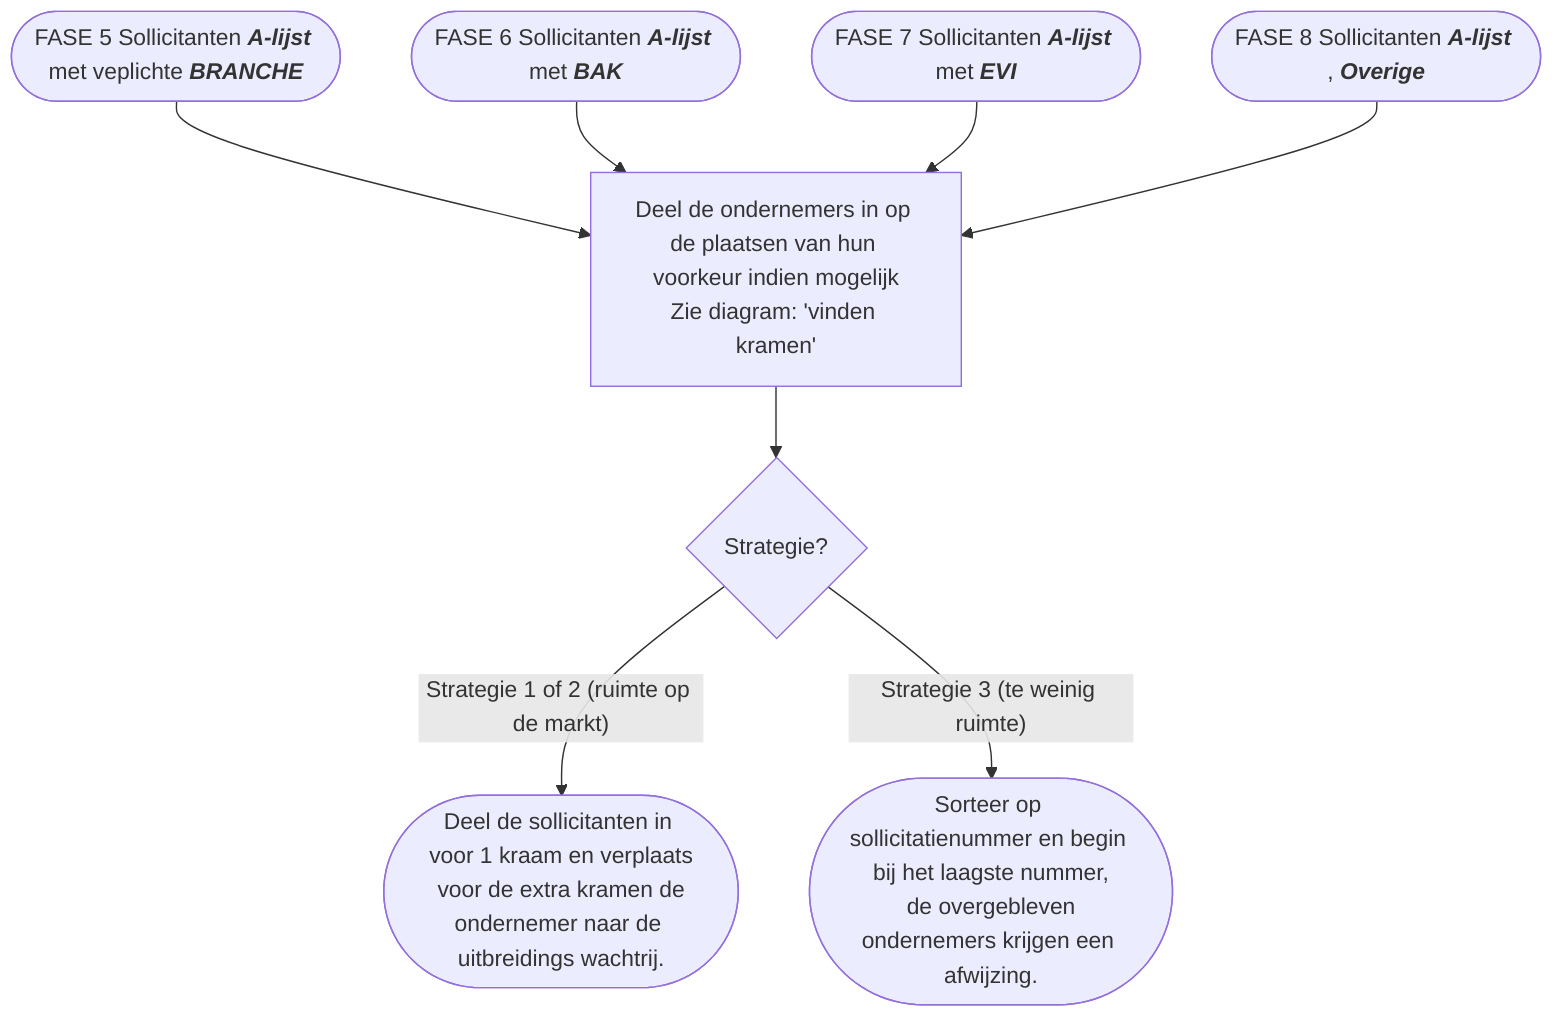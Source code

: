 graph TD
    A([FASE 5 Sollicitanten <b><i>A-lijst</i></b> met veplichte <b><i>BRANCHE</i></b>]) -->
    D[Deel de ondernemers in op de plaatsen van hun voorkeur indien mogelijk<br>Zie diagram: 'vinden kramen'] -->
    E{Strategie?}              
    E --"Strategie 1 of 2 (ruimte op de markt)"--> E2(["Deel de sollicitanten in voor 1 kraam en verplaats<br> voor de extra kramen de ondernemer naar de uitbreidings wachtrij."])
    E --"Strategie 3 (te weinig ruimte)"--> E3(["Sorteer op sollicitatienummer en begin bij het laagste nummer,<br> de overgebleven ondernemers krijgen een afwijzing."])

    A2([FASE 6 Sollicitanten <b><i>A-lijst</i></b> met <b><i>BAK</i></b>]) --> D
    A3([FASE 7 Sollicitanten <b><i>A-lijst</i></b> met <b><i>EVI</i></b>]) --> D
    A4([FASE 8 Sollicitanten <b><i>A-lijst</i></b> , <b><i>Overige</i></b>]) --> D